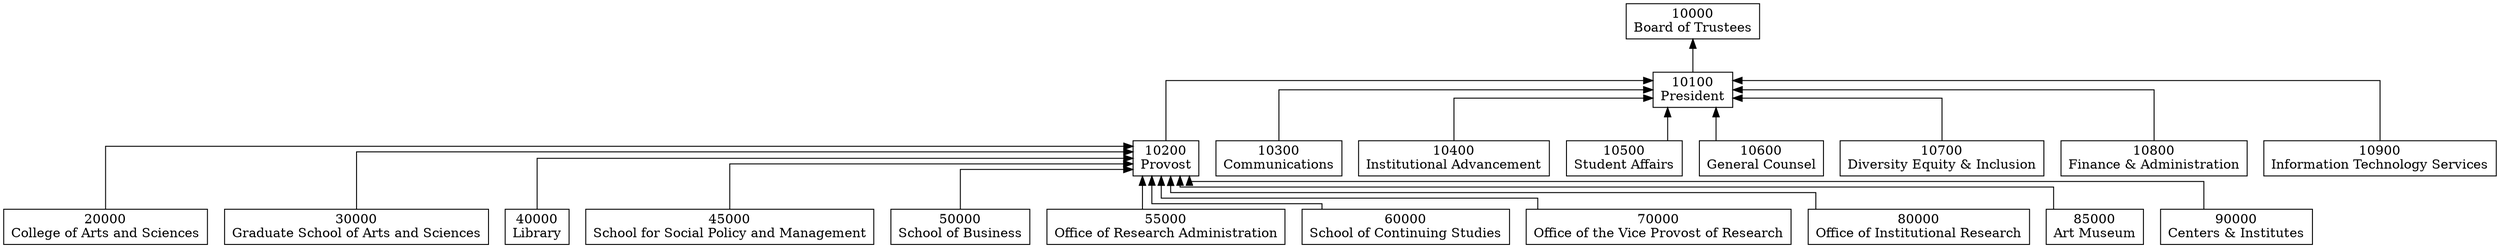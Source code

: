 digraph G {

layout="dot";

rankdir="BT";
splines="ortho";
ranksep=.5;

node[ shape="rect"  ];

10000 [label="10000\nBoard of Trustees"];
10100 [label="10100\nPresident"];
10200 [label="10200\nProvost"];
10300 [label="10300\nCommunications"];
10400 [label="10400\nInstitutional Advancement"];
10500 [label="10500\nStudent Affairs"];
10600 [label="10600\nGeneral Counsel"];
10700 [label="10700\nDiversity Equity & Inclusion"];
10800 [label="10800\nFinance & Administration"];
10900 [label="10900\nInformation Technology Services"];
20000 [label="20000\nCollege of Arts and Sciences"];
30000 [label="30000\nGraduate School of Arts and Sciences"];
40000 [label="40000\nLibrary"];
45000 [label="45000\nSchool for Social Policy and Management"];
50000 [label="50000\nSchool of Business"];
55000 [label="55000\nOffice of Research Administration"];
60000 [label="60000\nSchool of Continuing Studies"];
70000 [label="70000\nOffice of the Vice Provost of Research"];
80000 [label="80000\nOffice of Institutional Research"];
85000 [label="85000\nArt Museum"];
90000 [label="90000\nCenters & Institutes"];

10100 -> 10000;
10200 -> 10100;
10300 -> 10100;
10400 -> 10100;
10500 -> 10100;
10600 -> 10100;
10700 -> 10100;
10800 -> 10100;
10900 -> 10100;
20000 -> 10200;
30000 -> 10200;
40000 -> 10200;
45000 -> 10200;
50000 -> 10200;
55000 -> 10200;
60000 -> 10200;
70000 -> 10200;
80000 -> 10200;
85000 -> 10200;
90000 -> 10200;

}

